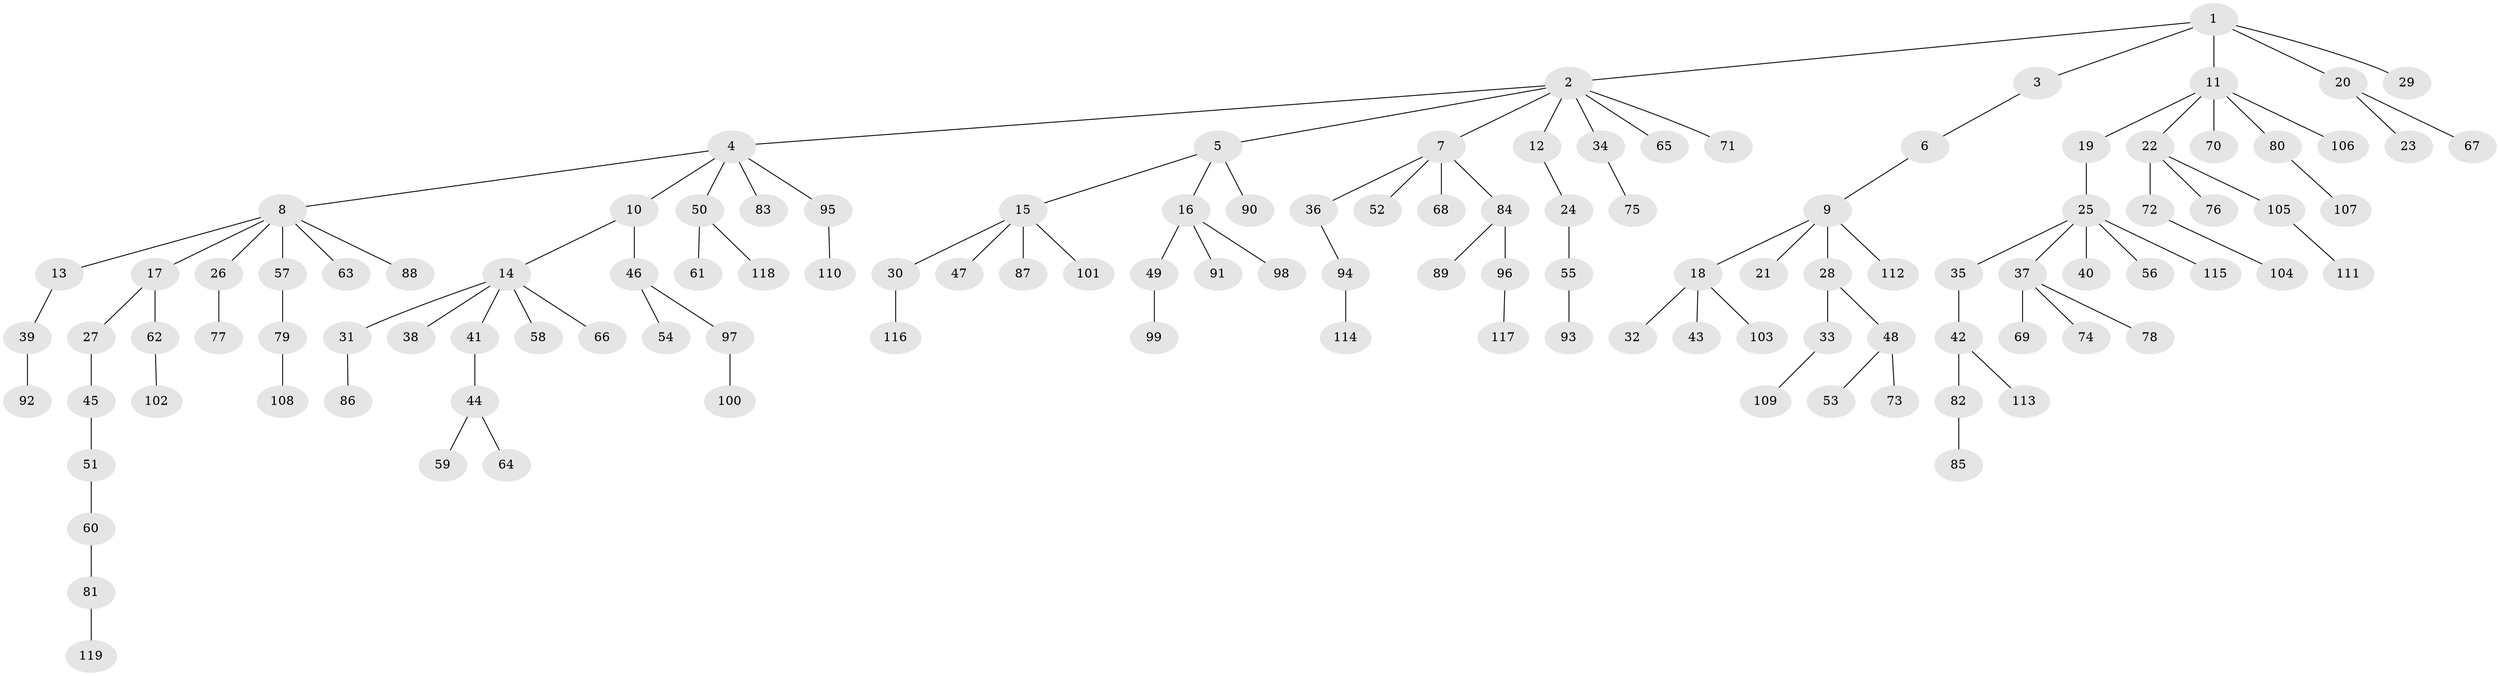 // coarse degree distribution, {11: 0.012048192771084338, 2: 0.25301204819277107, 6: 0.060240963855421686, 4: 0.060240963855421686, 3: 0.03614457831325301, 5: 0.012048192771084338, 1: 0.5662650602409639}
// Generated by graph-tools (version 1.1) at 2025/19/03/04/25 18:19:25]
// undirected, 119 vertices, 118 edges
graph export_dot {
graph [start="1"]
  node [color=gray90,style=filled];
  1;
  2;
  3;
  4;
  5;
  6;
  7;
  8;
  9;
  10;
  11;
  12;
  13;
  14;
  15;
  16;
  17;
  18;
  19;
  20;
  21;
  22;
  23;
  24;
  25;
  26;
  27;
  28;
  29;
  30;
  31;
  32;
  33;
  34;
  35;
  36;
  37;
  38;
  39;
  40;
  41;
  42;
  43;
  44;
  45;
  46;
  47;
  48;
  49;
  50;
  51;
  52;
  53;
  54;
  55;
  56;
  57;
  58;
  59;
  60;
  61;
  62;
  63;
  64;
  65;
  66;
  67;
  68;
  69;
  70;
  71;
  72;
  73;
  74;
  75;
  76;
  77;
  78;
  79;
  80;
  81;
  82;
  83;
  84;
  85;
  86;
  87;
  88;
  89;
  90;
  91;
  92;
  93;
  94;
  95;
  96;
  97;
  98;
  99;
  100;
  101;
  102;
  103;
  104;
  105;
  106;
  107;
  108;
  109;
  110;
  111;
  112;
  113;
  114;
  115;
  116;
  117;
  118;
  119;
  1 -- 2;
  1 -- 3;
  1 -- 11;
  1 -- 20;
  1 -- 29;
  2 -- 4;
  2 -- 5;
  2 -- 7;
  2 -- 12;
  2 -- 34;
  2 -- 65;
  2 -- 71;
  3 -- 6;
  4 -- 8;
  4 -- 10;
  4 -- 50;
  4 -- 83;
  4 -- 95;
  5 -- 15;
  5 -- 16;
  5 -- 90;
  6 -- 9;
  7 -- 36;
  7 -- 52;
  7 -- 68;
  7 -- 84;
  8 -- 13;
  8 -- 17;
  8 -- 26;
  8 -- 57;
  8 -- 63;
  8 -- 88;
  9 -- 18;
  9 -- 21;
  9 -- 28;
  9 -- 112;
  10 -- 14;
  10 -- 46;
  11 -- 19;
  11 -- 22;
  11 -- 70;
  11 -- 80;
  11 -- 106;
  12 -- 24;
  13 -- 39;
  14 -- 31;
  14 -- 38;
  14 -- 41;
  14 -- 58;
  14 -- 66;
  15 -- 30;
  15 -- 47;
  15 -- 87;
  15 -- 101;
  16 -- 49;
  16 -- 91;
  16 -- 98;
  17 -- 27;
  17 -- 62;
  18 -- 32;
  18 -- 43;
  18 -- 103;
  19 -- 25;
  20 -- 23;
  20 -- 67;
  22 -- 72;
  22 -- 76;
  22 -- 105;
  24 -- 55;
  25 -- 35;
  25 -- 37;
  25 -- 40;
  25 -- 56;
  25 -- 115;
  26 -- 77;
  27 -- 45;
  28 -- 33;
  28 -- 48;
  30 -- 116;
  31 -- 86;
  33 -- 109;
  34 -- 75;
  35 -- 42;
  36 -- 94;
  37 -- 69;
  37 -- 74;
  37 -- 78;
  39 -- 92;
  41 -- 44;
  42 -- 82;
  42 -- 113;
  44 -- 59;
  44 -- 64;
  45 -- 51;
  46 -- 54;
  46 -- 97;
  48 -- 53;
  48 -- 73;
  49 -- 99;
  50 -- 61;
  50 -- 118;
  51 -- 60;
  55 -- 93;
  57 -- 79;
  60 -- 81;
  62 -- 102;
  72 -- 104;
  79 -- 108;
  80 -- 107;
  81 -- 119;
  82 -- 85;
  84 -- 89;
  84 -- 96;
  94 -- 114;
  95 -- 110;
  96 -- 117;
  97 -- 100;
  105 -- 111;
}

